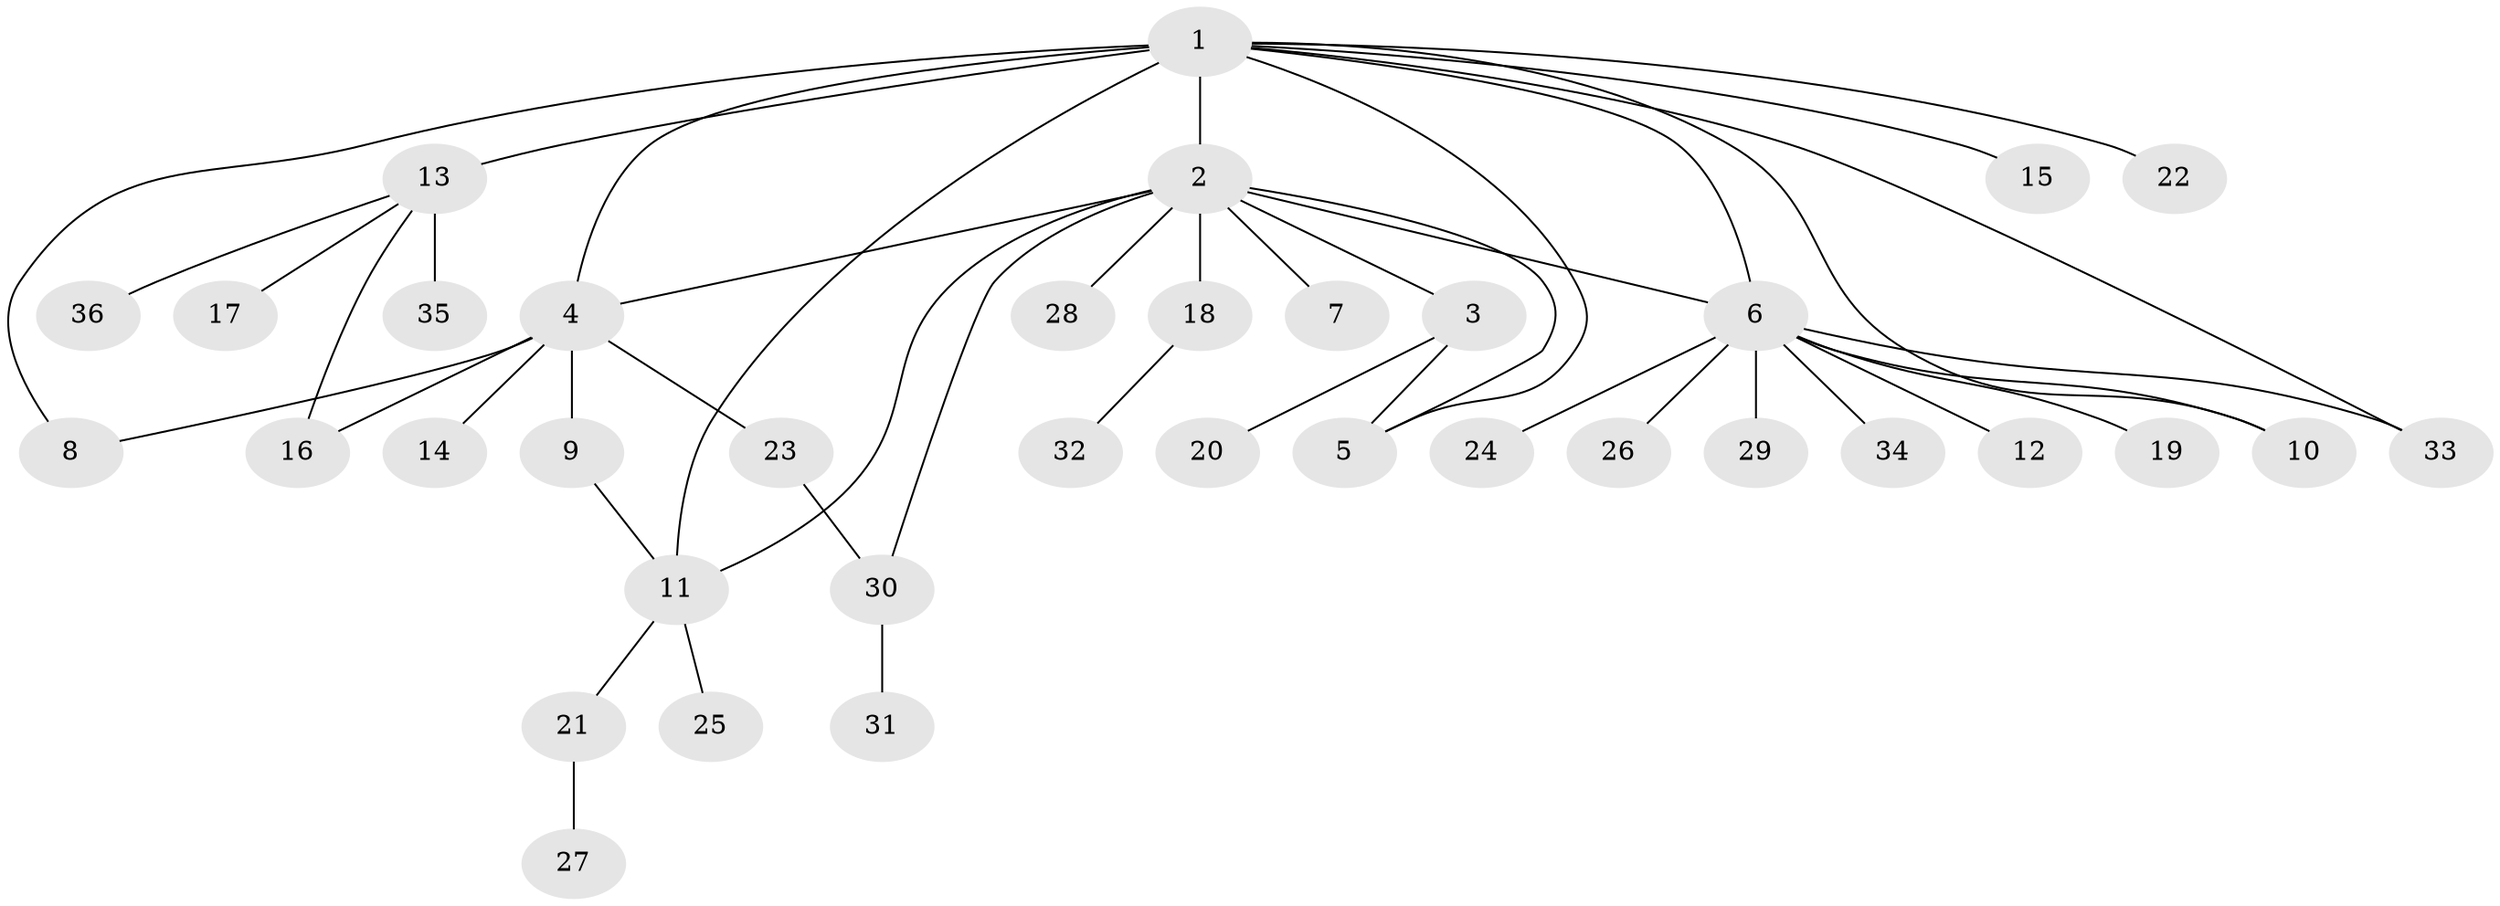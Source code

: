 // original degree distribution, {6: 0.04225352112676056, 25: 0.014084507042253521, 4: 0.056338028169014086, 1: 0.5070422535211268, 11: 0.014084507042253521, 2: 0.2676056338028169, 8: 0.014084507042253521, 3: 0.07042253521126761, 5: 0.014084507042253521}
// Generated by graph-tools (version 1.1) at 2025/35/03/09/25 02:35:27]
// undirected, 36 vertices, 46 edges
graph export_dot {
graph [start="1"]
  node [color=gray90,style=filled];
  1;
  2;
  3;
  4;
  5;
  6;
  7;
  8;
  9;
  10;
  11;
  12;
  13;
  14;
  15;
  16;
  17;
  18;
  19;
  20;
  21;
  22;
  23;
  24;
  25;
  26;
  27;
  28;
  29;
  30;
  31;
  32;
  33;
  34;
  35;
  36;
  1 -- 2 [weight=14.0];
  1 -- 4 [weight=1.0];
  1 -- 5 [weight=1.0];
  1 -- 6 [weight=1.0];
  1 -- 8 [weight=1.0];
  1 -- 10 [weight=1.0];
  1 -- 11 [weight=1.0];
  1 -- 13 [weight=3.0];
  1 -- 15 [weight=1.0];
  1 -- 22 [weight=1.0];
  1 -- 33 [weight=1.0];
  2 -- 3 [weight=1.0];
  2 -- 4 [weight=1.0];
  2 -- 5 [weight=1.0];
  2 -- 6 [weight=1.0];
  2 -- 7 [weight=1.0];
  2 -- 11 [weight=1.0];
  2 -- 18 [weight=2.0];
  2 -- 28 [weight=1.0];
  2 -- 30 [weight=1.0];
  3 -- 5 [weight=1.0];
  3 -- 20 [weight=1.0];
  4 -- 8 [weight=1.0];
  4 -- 9 [weight=2.0];
  4 -- 14 [weight=1.0];
  4 -- 16 [weight=1.0];
  4 -- 23 [weight=1.0];
  6 -- 10 [weight=1.0];
  6 -- 12 [weight=1.0];
  6 -- 19 [weight=1.0];
  6 -- 24 [weight=1.0];
  6 -- 26 [weight=1.0];
  6 -- 29 [weight=1.0];
  6 -- 33 [weight=1.0];
  6 -- 34 [weight=1.0];
  9 -- 11 [weight=1.0];
  11 -- 21 [weight=1.0];
  11 -- 25 [weight=1.0];
  13 -- 16 [weight=1.0];
  13 -- 17 [weight=1.0];
  13 -- 35 [weight=1.0];
  13 -- 36 [weight=1.0];
  18 -- 32 [weight=1.0];
  21 -- 27 [weight=1.0];
  23 -- 30 [weight=1.0];
  30 -- 31 [weight=1.0];
}
